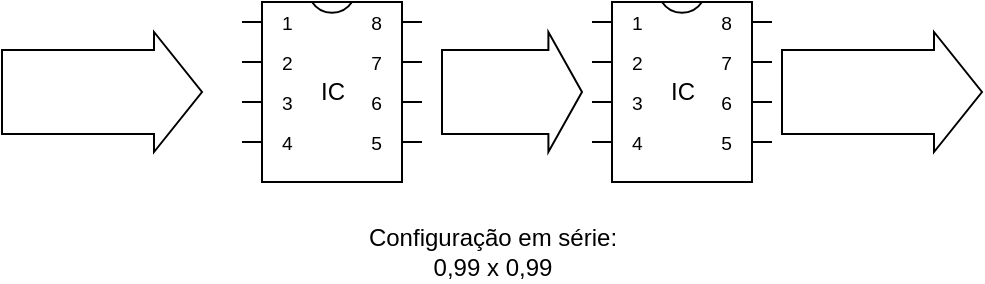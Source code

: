 <mxfile version="15.4.0" type="device" pages="3"><diagram id="VwQMnN4GHi_bKMm7mVME" name="series"><mxGraphModel dx="1106" dy="807" grid="1" gridSize="10" guides="1" tooltips="1" connect="1" arrows="1" fold="1" page="1" pageScale="1" pageWidth="850" pageHeight="1100" math="0" shadow="0"><root><mxCell id="0"/><mxCell id="1" parent="0"/><mxCell id="wNHkJLLhF3tHUXBauqSw-2" value="IC" style="shadow=0;dashed=0;align=center;html=1;strokeWidth=1;shape=mxgraph.electrical.logic_gates.dual_inline_ic;labelNames=a,b,c,d,e,f,g,h,i,j,k,l,m,n,o,p,q,r,s,t;" vertex="1" parent="1"><mxGeometry x="200" y="275" width="90" height="90" as="geometry"/></mxCell><mxCell id="wNHkJLLhF3tHUXBauqSw-3" value="IC" style="shadow=0;dashed=0;align=center;html=1;strokeWidth=1;shape=mxgraph.electrical.logic_gates.dual_inline_ic;labelNames=a,b,c,d,e,f,g,h,i,j,k,l,m,n,o,p,q,r,s,t;" vertex="1" parent="1"><mxGeometry x="375" y="275" width="90" height="90" as="geometry"/></mxCell><mxCell id="wNHkJLLhF3tHUXBauqSw-4" value="Configuração em série: &lt;br&gt;0,99 x 0,99" style="text;html=1;align=center;verticalAlign=middle;resizable=0;points=[];autosize=1;strokeColor=none;fillColor=none;" vertex="1" parent="1"><mxGeometry x="255" y="385" width="140" height="30" as="geometry"/></mxCell><mxCell id="wNHkJLLhF3tHUXBauqSw-13" value="" style="shape=singleArrow;whiteSpace=wrap;html=1;arrowWidth=0.7;arrowSize=0.24;" vertex="1" parent="1"><mxGeometry x="80" y="290" width="100" height="60" as="geometry"/></mxCell><mxCell id="wNHkJLLhF3tHUXBauqSw-14" value="" style="shape=singleArrow;whiteSpace=wrap;html=1;arrowWidth=0.7;arrowSize=0.24;" vertex="1" parent="1"><mxGeometry x="470" y="290" width="100" height="60" as="geometry"/></mxCell><mxCell id="wNHkJLLhF3tHUXBauqSw-23" value="" style="shape=singleArrow;whiteSpace=wrap;html=1;arrowWidth=0.7;arrowSize=0.24;" vertex="1" parent="1"><mxGeometry x="300" y="290" width="70" height="60" as="geometry"/></mxCell></root></mxGraphModel></diagram><diagram name="parallel" id="Rx-qOLMNa9fklKYt_3ao"><mxGraphModel dx="1106" dy="807" grid="1" gridSize="10" guides="1" tooltips="1" connect="1" arrows="1" fold="1" page="1" pageScale="1" pageWidth="850" pageHeight="1100" math="0" shadow="0"><root><mxCell id="CJZrN3pBI3BlytZTL7R_-0"/><mxCell id="CJZrN3pBI3BlytZTL7R_-1" parent="CJZrN3pBI3BlytZTL7R_-0"/><mxCell id="CJZrN3pBI3BlytZTL7R_-5" value="IC" style="shadow=0;dashed=0;align=center;html=1;strokeWidth=1;shape=mxgraph.electrical.logic_gates.dual_inline_ic;labelNames=a,b,c,d,e,f,g,h,i,j,k,l,m,n,o,p,q,r,s,t;" vertex="1" parent="CJZrN3pBI3BlytZTL7R_-1"><mxGeometry x="285" y="570" width="90" height="90" as="geometry"/></mxCell><mxCell id="CJZrN3pBI3BlytZTL7R_-6" value="IC" style="shadow=0;dashed=0;align=center;html=1;strokeWidth=1;shape=mxgraph.electrical.logic_gates.dual_inline_ic;labelNames=a,b,c,d,e,f,g,h,i,j,k,l,m,n,o,p,q,r,s,t;" vertex="1" parent="CJZrN3pBI3BlytZTL7R_-1"><mxGeometry x="285" y="460" width="90" height="90" as="geometry"/></mxCell><mxCell id="CJZrN3pBI3BlytZTL7R_-7" value="Configuração em paralelo &lt;br&gt;1 - (1- 0,99) x (1- 0,99)" style="text;html=1;align=center;verticalAlign=middle;resizable=0;points=[];autosize=1;strokeColor=none;fillColor=none;" vertex="1" parent="CJZrN3pBI3BlytZTL7R_-1"><mxGeometry x="265" y="665" width="150" height="30" as="geometry"/></mxCell><mxCell id="CJZrN3pBI3BlytZTL7R_-10" value="" style="shape=singleArrow;whiteSpace=wrap;html=1;arrowWidth=0.7;arrowSize=0.24;" vertex="1" parent="CJZrN3pBI3BlytZTL7R_-1"><mxGeometry x="80" y="480" width="100" height="150" as="geometry"/></mxCell><mxCell id="CJZrN3pBI3BlytZTL7R_-11" value="" style="shape=singleArrow;whiteSpace=wrap;html=1;arrowWidth=0.7;arrowSize=0.24;" vertex="1" parent="CJZrN3pBI3BlytZTL7R_-1"><mxGeometry x="180" y="475" width="100" height="60" as="geometry"/></mxCell><mxCell id="CJZrN3pBI3BlytZTL7R_-12" value="" style="shape=singleArrow;whiteSpace=wrap;html=1;arrowWidth=0.7;arrowSize=0.24;" vertex="1" parent="CJZrN3pBI3BlytZTL7R_-1"><mxGeometry x="180" y="580" width="100" height="60" as="geometry"/></mxCell><mxCell id="CJZrN3pBI3BlytZTL7R_-13" value="" style="shape=singleArrow;whiteSpace=wrap;html=1;arrowWidth=0.7;arrowSize=0.24;" vertex="1" parent="CJZrN3pBI3BlytZTL7R_-1"><mxGeometry x="390" y="475" width="100" height="60" as="geometry"/></mxCell><mxCell id="CJZrN3pBI3BlytZTL7R_-14" value="" style="shape=singleArrow;whiteSpace=wrap;html=1;arrowWidth=0.7;arrowSize=0.24;" vertex="1" parent="CJZrN3pBI3BlytZTL7R_-1"><mxGeometry x="390" y="580" width="100" height="60" as="geometry"/></mxCell><mxCell id="CJZrN3pBI3BlytZTL7R_-15" value="" style="shape=singleArrow;whiteSpace=wrap;html=1;arrowWidth=0.7;arrowSize=0.24;" vertex="1" parent="CJZrN3pBI3BlytZTL7R_-1"><mxGeometry x="510" y="480" width="100" height="150" as="geometry"/></mxCell></root></mxGraphModel></diagram><diagram name="series/parallel" id="nL_VtUc3QJMq6EOZdV4r"><mxGraphModel dx="1106" dy="807" grid="1" gridSize="10" guides="1" tooltips="1" connect="1" arrows="1" fold="1" page="1" pageScale="1" pageWidth="850" pageHeight="1100" math="0" shadow="0"><root><mxCell id="h6q6pfx1iQhZmOPsL_cw-0"/><mxCell id="h6q6pfx1iQhZmOPsL_cw-1" parent="h6q6pfx1iQhZmOPsL_cw-0"/><mxCell id="h6q6pfx1iQhZmOPsL_cw-17" value="IC" style="shadow=0;dashed=0;align=center;html=1;strokeWidth=1;shape=mxgraph.electrical.logic_gates.dual_inline_ic;labelNames=a,b,c,d,e,f,g,h,i,j,k,l,m,n,o,p,q,r,s,t;" vertex="1" parent="h6q6pfx1iQhZmOPsL_cw-1"><mxGeometry x="280" y="870" width="90" height="90" as="geometry"/></mxCell><mxCell id="h6q6pfx1iQhZmOPsL_cw-18" value="IC" style="shadow=0;dashed=0;align=center;html=1;strokeWidth=1;shape=mxgraph.electrical.logic_gates.dual_inline_ic;labelNames=a,b,c,d,e,f,g,h,i,j,k,l,m,n,o,p,q,r,s,t;" vertex="1" parent="h6q6pfx1iQhZmOPsL_cw-1"><mxGeometry x="280" y="760" width="90" height="90" as="geometry"/></mxCell><mxCell id="h6q6pfx1iQhZmOPsL_cw-19" value="Configuração em paralelo/série&lt;br&gt;(1 - (1- 0,99) x (1- 0,99)) * (1 - (1- 0,99) x (1- 0,99))" style="text;html=1;align=center;verticalAlign=middle;resizable=0;points=[];autosize=1;strokeColor=none;fillColor=none;" vertex="1" parent="h6q6pfx1iQhZmOPsL_cw-1"><mxGeometry x="280" y="980" width="280" height="30" as="geometry"/></mxCell><mxCell id="h6q6pfx1iQhZmOPsL_cw-20" value="" style="shape=singleArrow;whiteSpace=wrap;html=1;arrowWidth=0.7;arrowSize=0.24;" vertex="1" parent="h6q6pfx1iQhZmOPsL_cw-1"><mxGeometry x="75" y="780" width="100" height="150" as="geometry"/></mxCell><mxCell id="h6q6pfx1iQhZmOPsL_cw-21" value="" style="shape=singleArrow;whiteSpace=wrap;html=1;arrowWidth=0.7;arrowSize=0.24;" vertex="1" parent="h6q6pfx1iQhZmOPsL_cw-1"><mxGeometry x="175" y="775" width="100" height="60" as="geometry"/></mxCell><mxCell id="h6q6pfx1iQhZmOPsL_cw-22" value="" style="shape=singleArrow;whiteSpace=wrap;html=1;arrowWidth=0.7;arrowSize=0.24;" vertex="1" parent="h6q6pfx1iQhZmOPsL_cw-1"><mxGeometry x="175" y="880" width="100" height="60" as="geometry"/></mxCell><mxCell id="h6q6pfx1iQhZmOPsL_cw-23" value="" style="shape=singleArrow;whiteSpace=wrap;html=1;arrowWidth=0.7;arrowSize=0.24;" vertex="1" parent="h6q6pfx1iQhZmOPsL_cw-1"><mxGeometry x="385" y="775" width="100" height="60" as="geometry"/></mxCell><mxCell id="h6q6pfx1iQhZmOPsL_cw-24" value="" style="shape=singleArrow;whiteSpace=wrap;html=1;arrowWidth=0.7;arrowSize=0.24;" vertex="1" parent="h6q6pfx1iQhZmOPsL_cw-1"><mxGeometry x="385" y="880" width="100" height="60" as="geometry"/></mxCell><mxCell id="h6q6pfx1iQhZmOPsL_cw-25" value="" style="shape=singleArrow;whiteSpace=wrap;html=1;arrowWidth=0.7;arrowSize=0.24;" vertex="1" parent="h6q6pfx1iQhZmOPsL_cw-1"><mxGeometry x="700" y="775" width="100" height="150" as="geometry"/></mxCell><mxCell id="h6q6pfx1iQhZmOPsL_cw-26" value="IC" style="shadow=0;dashed=0;align=center;html=1;strokeWidth=1;shape=mxgraph.electrical.logic_gates.dual_inline_ic;labelNames=a,b,c,d,e,f,g,h,i,j,k,l,m,n,o,p,q,r,s,t;" vertex="1" parent="h6q6pfx1iQhZmOPsL_cw-1"><mxGeometry x="485" y="870" width="90" height="90" as="geometry"/></mxCell><mxCell id="h6q6pfx1iQhZmOPsL_cw-27" value="IC" style="shadow=0;dashed=0;align=center;html=1;strokeWidth=1;shape=mxgraph.electrical.logic_gates.dual_inline_ic;labelNames=a,b,c,d,e,f,g,h,i,j,k,l,m,n,o,p,q,r,s,t;" vertex="1" parent="h6q6pfx1iQhZmOPsL_cw-1"><mxGeometry x="485" y="760" width="90" height="90" as="geometry"/></mxCell><mxCell id="h6q6pfx1iQhZmOPsL_cw-28" value="" style="shape=singleArrow;whiteSpace=wrap;html=1;arrowWidth=0.7;arrowSize=0.24;" vertex="1" parent="h6q6pfx1iQhZmOPsL_cw-1"><mxGeometry x="590" y="775" width="100" height="60" as="geometry"/></mxCell><mxCell id="h6q6pfx1iQhZmOPsL_cw-29" value="" style="shape=singleArrow;whiteSpace=wrap;html=1;arrowWidth=0.7;arrowSize=0.24;" vertex="1" parent="h6q6pfx1iQhZmOPsL_cw-1"><mxGeometry x="590" y="880" width="100" height="60" as="geometry"/></mxCell></root></mxGraphModel></diagram></mxfile>